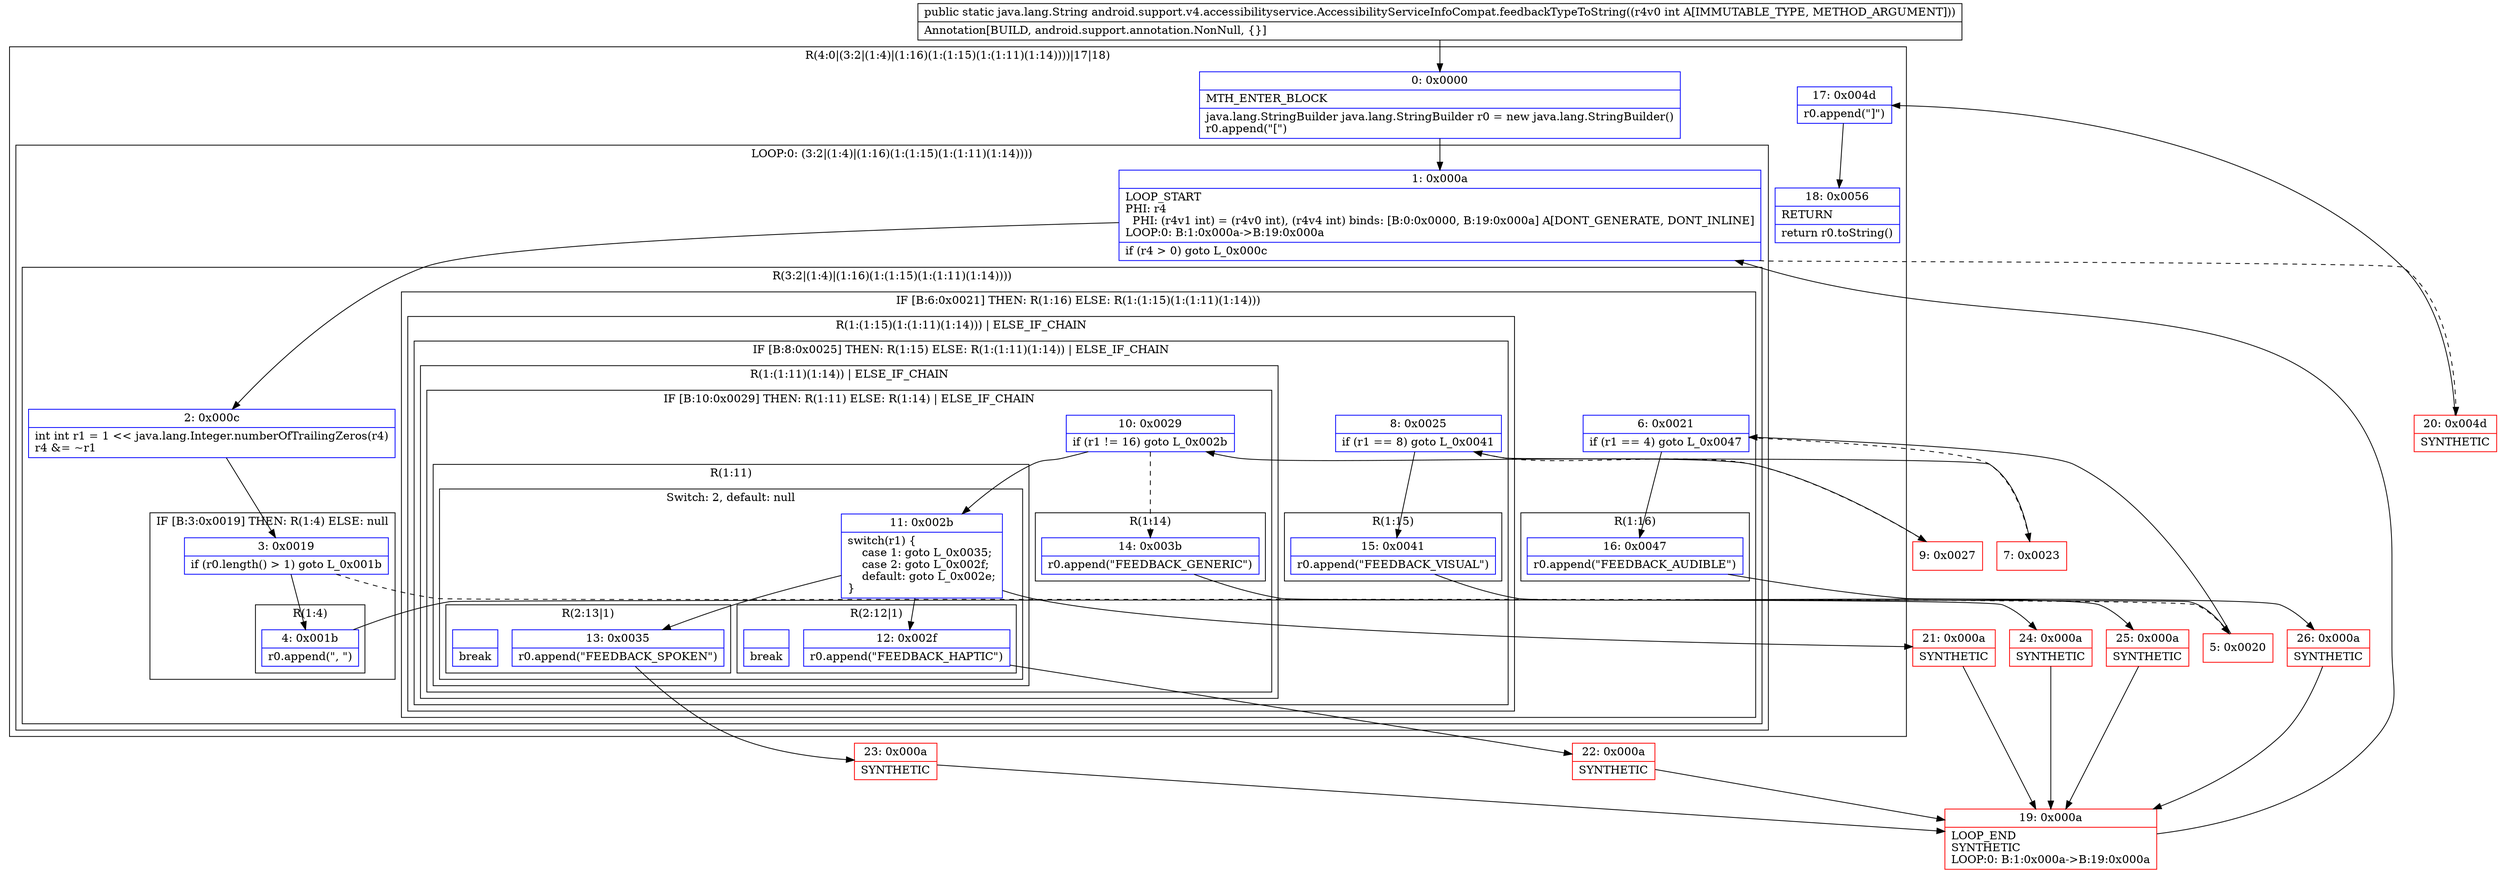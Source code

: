 digraph "CFG forandroid.support.v4.accessibilityservice.AccessibilityServiceInfoCompat.feedbackTypeToString(I)Ljava\/lang\/String;" {
subgraph cluster_Region_244357553 {
label = "R(4:0|(3:2|(1:4)|(1:16)(1:(1:15)(1:(1:11)(1:14))))|17|18)";
node [shape=record,color=blue];
Node_0 [shape=record,label="{0\:\ 0x0000|MTH_ENTER_BLOCK\l|java.lang.StringBuilder java.lang.StringBuilder r0 = new java.lang.StringBuilder()\lr0.append(\"[\")\l}"];
subgraph cluster_LoopRegion_1064980613 {
label = "LOOP:0: (3:2|(1:4)|(1:16)(1:(1:15)(1:(1:11)(1:14))))";
node [shape=record,color=blue];
Node_1 [shape=record,label="{1\:\ 0x000a|LOOP_START\lPHI: r4 \l  PHI: (r4v1 int) = (r4v0 int), (r4v4 int) binds: [B:0:0x0000, B:19:0x000a] A[DONT_GENERATE, DONT_INLINE]\lLOOP:0: B:1:0x000a\-\>B:19:0x000a\l|if (r4 \> 0) goto L_0x000c\l}"];
subgraph cluster_Region_1184062860 {
label = "R(3:2|(1:4)|(1:16)(1:(1:15)(1:(1:11)(1:14))))";
node [shape=record,color=blue];
Node_2 [shape=record,label="{2\:\ 0x000c|int int r1 = 1 \<\< java.lang.Integer.numberOfTrailingZeros(r4)\lr4 &= ~r1\l}"];
subgraph cluster_IfRegion_70307113 {
label = "IF [B:3:0x0019] THEN: R(1:4) ELSE: null";
node [shape=record,color=blue];
Node_3 [shape=record,label="{3\:\ 0x0019|if (r0.length() \> 1) goto L_0x001b\l}"];
subgraph cluster_Region_1097959878 {
label = "R(1:4)";
node [shape=record,color=blue];
Node_4 [shape=record,label="{4\:\ 0x001b|r0.append(\", \")\l}"];
}
}
subgraph cluster_IfRegion_2136328150 {
label = "IF [B:6:0x0021] THEN: R(1:16) ELSE: R(1:(1:15)(1:(1:11)(1:14)))";
node [shape=record,color=blue];
Node_6 [shape=record,label="{6\:\ 0x0021|if (r1 == 4) goto L_0x0047\l}"];
subgraph cluster_Region_861717683 {
label = "R(1:16)";
node [shape=record,color=blue];
Node_16 [shape=record,label="{16\:\ 0x0047|r0.append(\"FEEDBACK_AUDIBLE\")\l}"];
}
subgraph cluster_Region_511785664 {
label = "R(1:(1:15)(1:(1:11)(1:14))) | ELSE_IF_CHAIN\l";
node [shape=record,color=blue];
subgraph cluster_IfRegion_531667208 {
label = "IF [B:8:0x0025] THEN: R(1:15) ELSE: R(1:(1:11)(1:14)) | ELSE_IF_CHAIN\l";
node [shape=record,color=blue];
Node_8 [shape=record,label="{8\:\ 0x0025|if (r1 == 8) goto L_0x0041\l}"];
subgraph cluster_Region_965447288 {
label = "R(1:15)";
node [shape=record,color=blue];
Node_15 [shape=record,label="{15\:\ 0x0041|r0.append(\"FEEDBACK_VISUAL\")\l}"];
}
subgraph cluster_Region_1419812313 {
label = "R(1:(1:11)(1:14)) | ELSE_IF_CHAIN\l";
node [shape=record,color=blue];
subgraph cluster_IfRegion_1259621778 {
label = "IF [B:10:0x0029] THEN: R(1:11) ELSE: R(1:14) | ELSE_IF_CHAIN\l";
node [shape=record,color=blue];
Node_10 [shape=record,label="{10\:\ 0x0029|if (r1 != 16) goto L_0x002b\l}"];
subgraph cluster_Region_1450703804 {
label = "R(1:11)";
node [shape=record,color=blue];
subgraph cluster_SwitchRegion_397874753 {
label = "Switch: 2, default: null";
node [shape=record,color=blue];
Node_11 [shape=record,label="{11\:\ 0x002b|switch(r1) \{\l    case 1: goto L_0x0035;\l    case 2: goto L_0x002f;\l    default: goto L_0x002e;\l\}\l}"];
subgraph cluster_Region_1003505125 {
label = "R(2:13|1)";
node [shape=record,color=blue];
Node_13 [shape=record,label="{13\:\ 0x0035|r0.append(\"FEEDBACK_SPOKEN\")\l}"];
Node_InsnContainer_996435855 [shape=record,label="{|break\l}"];
}
subgraph cluster_Region_1981994208 {
label = "R(2:12|1)";
node [shape=record,color=blue];
Node_12 [shape=record,label="{12\:\ 0x002f|r0.append(\"FEEDBACK_HAPTIC\")\l}"];
Node_InsnContainer_740560153 [shape=record,label="{|break\l}"];
}
}
}
subgraph cluster_Region_596574155 {
label = "R(1:14)";
node [shape=record,color=blue];
Node_14 [shape=record,label="{14\:\ 0x003b|r0.append(\"FEEDBACK_GENERIC\")\l}"];
}
}
}
}
}
}
}
}
Node_17 [shape=record,label="{17\:\ 0x004d|r0.append(\"]\")\l}"];
Node_18 [shape=record,label="{18\:\ 0x0056|RETURN\l|return r0.toString()\l}"];
}
Node_5 [shape=record,color=red,label="{5\:\ 0x0020}"];
Node_7 [shape=record,color=red,label="{7\:\ 0x0023}"];
Node_9 [shape=record,color=red,label="{9\:\ 0x0027}"];
Node_19 [shape=record,color=red,label="{19\:\ 0x000a|LOOP_END\lSYNTHETIC\lLOOP:0: B:1:0x000a\-\>B:19:0x000a\l}"];
Node_20 [shape=record,color=red,label="{20\:\ 0x004d|SYNTHETIC\l}"];
Node_21 [shape=record,color=red,label="{21\:\ 0x000a|SYNTHETIC\l}"];
Node_22 [shape=record,color=red,label="{22\:\ 0x000a|SYNTHETIC\l}"];
Node_23 [shape=record,color=red,label="{23\:\ 0x000a|SYNTHETIC\l}"];
Node_24 [shape=record,color=red,label="{24\:\ 0x000a|SYNTHETIC\l}"];
Node_25 [shape=record,color=red,label="{25\:\ 0x000a|SYNTHETIC\l}"];
Node_26 [shape=record,color=red,label="{26\:\ 0x000a|SYNTHETIC\l}"];
MethodNode[shape=record,label="{public static java.lang.String android.support.v4.accessibilityservice.AccessibilityServiceInfoCompat.feedbackTypeToString((r4v0 int A[IMMUTABLE_TYPE, METHOD_ARGUMENT]))  | Annotation[BUILD, android.support.annotation.NonNull, \{\}]\l}"];
MethodNode -> Node_0;
Node_0 -> Node_1;
Node_1 -> Node_2;
Node_1 -> Node_20[style=dashed];
Node_2 -> Node_3;
Node_3 -> Node_4;
Node_3 -> Node_5[style=dashed];
Node_4 -> Node_5;
Node_6 -> Node_7[style=dashed];
Node_6 -> Node_16;
Node_16 -> Node_26;
Node_8 -> Node_9[style=dashed];
Node_8 -> Node_15;
Node_15 -> Node_25;
Node_10 -> Node_11;
Node_10 -> Node_14[style=dashed];
Node_11 -> Node_12;
Node_11 -> Node_13;
Node_11 -> Node_21;
Node_13 -> Node_23;
Node_12 -> Node_22;
Node_14 -> Node_24;
Node_17 -> Node_18;
Node_5 -> Node_6;
Node_7 -> Node_8;
Node_9 -> Node_10;
Node_19 -> Node_1;
Node_20 -> Node_17;
Node_21 -> Node_19;
Node_22 -> Node_19;
Node_23 -> Node_19;
Node_24 -> Node_19;
Node_25 -> Node_19;
Node_26 -> Node_19;
}

